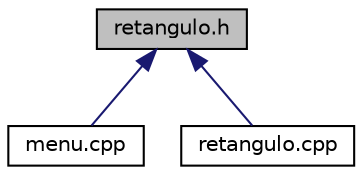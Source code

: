 digraph "retangulo.h"
{
  edge [fontname="Helvetica",fontsize="10",labelfontname="Helvetica",labelfontsize="10"];
  node [fontname="Helvetica",fontsize="10",shape=record];
  Node1 [label="retangulo.h",height=0.2,width=0.4,color="black", fillcolor="grey75", style="filled", fontcolor="black"];
  Node1 -> Node2 [dir="back",color="midnightblue",fontsize="10",style="solid",fontname="Helvetica"];
  Node2 [label="menu.cpp",height=0.2,width=0.4,color="black", fillcolor="white", style="filled",URL="$menu_8cpp.html",tooltip="Menu do programa utilizado para chamar os métodos das classes. "];
  Node1 -> Node3 [dir="back",color="midnightblue",fontsize="10",style="solid",fontname="Helvetica"];
  Node3 [label="retangulo.cpp",height=0.2,width=0.4,color="black", fillcolor="white", style="filled",URL="$retangulo_8cpp.html",tooltip="Programa para calcular as Área e Perímetro do Retângulo. "];
}
